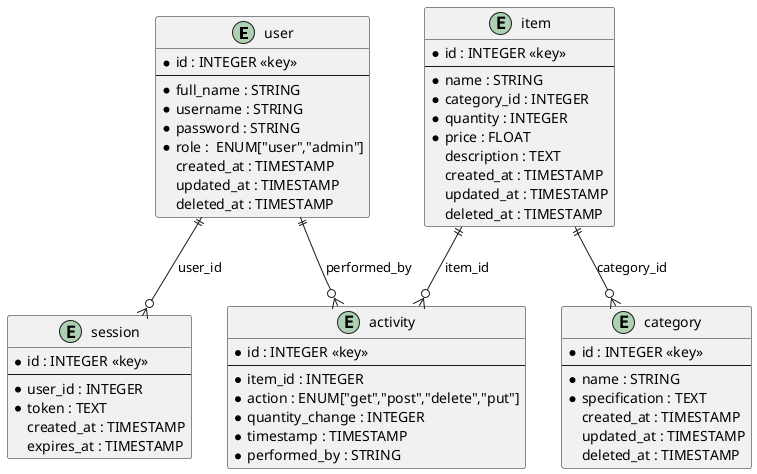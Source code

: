 @startuml

entity user {
    *id : INTEGER <<key>>
    --
    *full_name : STRING
    *username : STRING
    *password : STRING
    *role :  ENUM["user","admin"]
    created_at : TIMESTAMP
    updated_at : TIMESTAMP
    deleted_at : TIMESTAMP
}

entity item {
    *id : INTEGER <<key>>
    --
    *name : STRING
    *category_id : INTEGER
    *quantity : INTEGER
    *price : FLOAT
    description : TEXT
    created_at : TIMESTAMP
    updated_at : TIMESTAMP
    deleted_at : TIMESTAMP
}

entity category {
    *id : INTEGER <<key>>
    --
    *name : STRING
    *specification : TEXT
    created_at : TIMESTAMP
    updated_at : TIMESTAMP
    deleted_at : TIMESTAMP
}

entity activity {
    *id : INTEGER <<key>>
    --
    *item_id : INTEGER
    *action : ENUM["get","post","delete","put"]
    *quantity_change : INTEGER
    *timestamp : TIMESTAMP
    *performed_by : STRING
}

entity session {
  *id : INTEGER <<key>>
  --
  *user_id : INTEGER
  *token : TEXT
  created_at : TIMESTAMP
  expires_at : TIMESTAMP
}

user ||--o{ activity : performed_by
item ||--o{ activity : item_id
item ||--o{ category : category_id
user ||--o{ session  : user_id

@enduml
